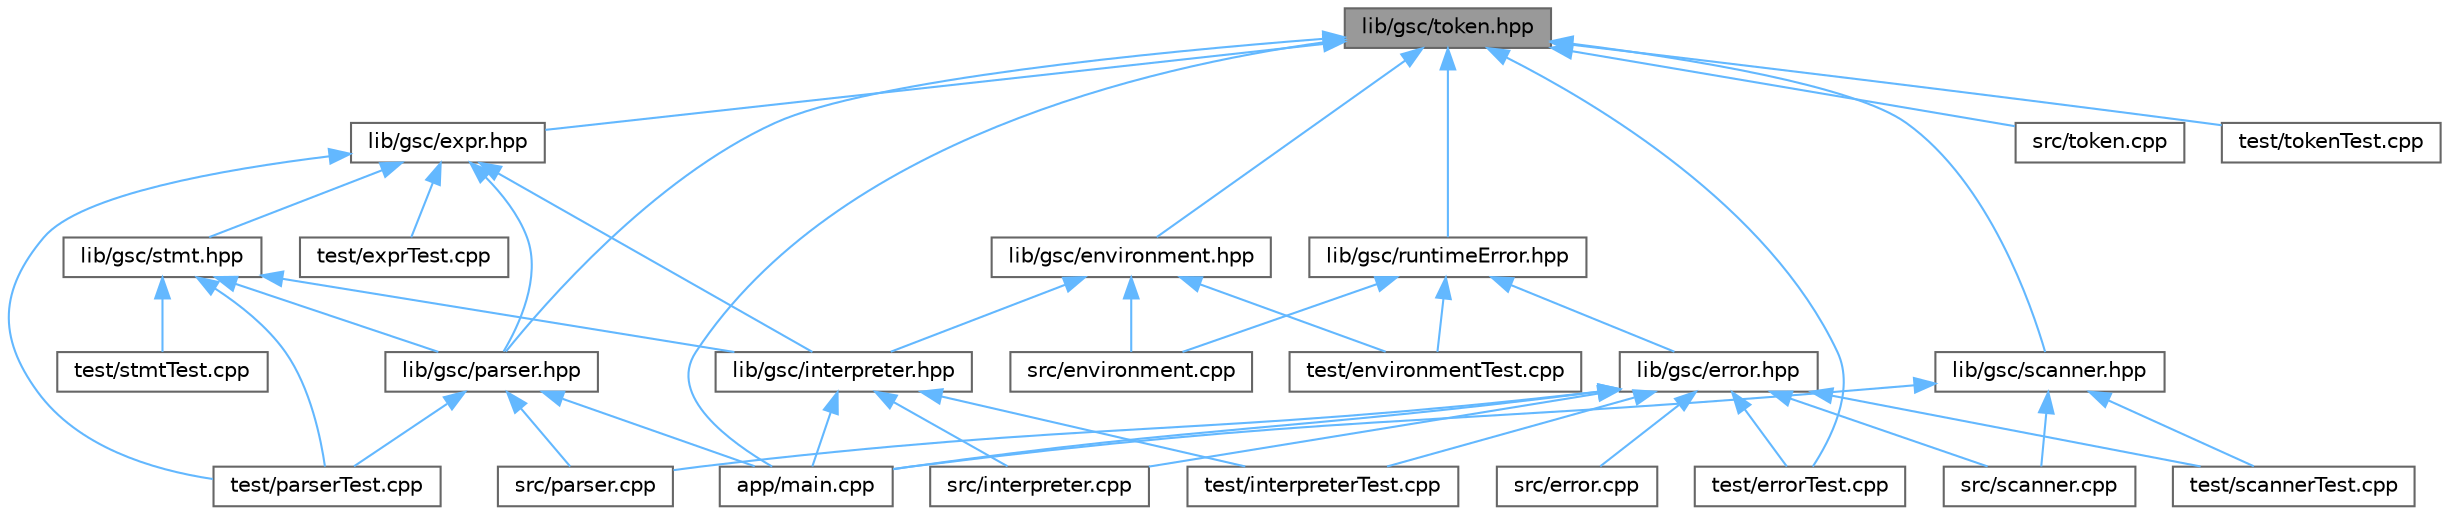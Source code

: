 digraph "lib/gsc/token.hpp"
{
 // LATEX_PDF_SIZE
  bgcolor="transparent";
  edge [fontname=Helvetica,fontsize=10,labelfontname=Helvetica,labelfontsize=10];
  node [fontname=Helvetica,fontsize=10,shape=box,height=0.2,width=0.4];
  Node1 [id="Node000001",label="lib/gsc/token.hpp",height=0.2,width=0.4,color="gray40", fillcolor="grey60", style="filled", fontcolor="black",tooltip=" "];
  Node1 -> Node2 [id="edge1_Node000001_Node000002",dir="back",color="steelblue1",style="solid",tooltip=" "];
  Node2 [id="Node000002",label="app/main.cpp",height=0.2,width=0.4,color="grey40", fillcolor="white", style="filled",URL="$main_8cpp.html",tooltip=" "];
  Node1 -> Node3 [id="edge2_Node000001_Node000003",dir="back",color="steelblue1",style="solid",tooltip=" "];
  Node3 [id="Node000003",label="lib/gsc/environment.hpp",height=0.2,width=0.4,color="grey40", fillcolor="white", style="filled",URL="$environment_8hpp.html",tooltip=" "];
  Node3 -> Node4 [id="edge3_Node000003_Node000004",dir="back",color="steelblue1",style="solid",tooltip=" "];
  Node4 [id="Node000004",label="lib/gsc/interpreter.hpp",height=0.2,width=0.4,color="grey40", fillcolor="white", style="filled",URL="$interpreter_8hpp.html",tooltip=" "];
  Node4 -> Node2 [id="edge4_Node000004_Node000002",dir="back",color="steelblue1",style="solid",tooltip=" "];
  Node4 -> Node5 [id="edge5_Node000004_Node000005",dir="back",color="steelblue1",style="solid",tooltip=" "];
  Node5 [id="Node000005",label="src/interpreter.cpp",height=0.2,width=0.4,color="grey40", fillcolor="white", style="filled",URL="$interpreter_8cpp.html",tooltip=" "];
  Node4 -> Node6 [id="edge6_Node000004_Node000006",dir="back",color="steelblue1",style="solid",tooltip=" "];
  Node6 [id="Node000006",label="test/interpreterTest.cpp",height=0.2,width=0.4,color="grey40", fillcolor="white", style="filled",URL="$interpreterTest_8cpp.html",tooltip=" "];
  Node3 -> Node7 [id="edge7_Node000003_Node000007",dir="back",color="steelblue1",style="solid",tooltip=" "];
  Node7 [id="Node000007",label="src/environment.cpp",height=0.2,width=0.4,color="grey40", fillcolor="white", style="filled",URL="$environment_8cpp.html",tooltip=" "];
  Node3 -> Node8 [id="edge8_Node000003_Node000008",dir="back",color="steelblue1",style="solid",tooltip=" "];
  Node8 [id="Node000008",label="test/environmentTest.cpp",height=0.2,width=0.4,color="grey40", fillcolor="white", style="filled",URL="$environmentTest_8cpp.html",tooltip=" "];
  Node1 -> Node9 [id="edge9_Node000001_Node000009",dir="back",color="steelblue1",style="solid",tooltip=" "];
  Node9 [id="Node000009",label="lib/gsc/expr.hpp",height=0.2,width=0.4,color="grey40", fillcolor="white", style="filled",URL="$expr_8hpp.html",tooltip=" "];
  Node9 -> Node4 [id="edge10_Node000009_Node000004",dir="back",color="steelblue1",style="solid",tooltip=" "];
  Node9 -> Node10 [id="edge11_Node000009_Node000010",dir="back",color="steelblue1",style="solid",tooltip=" "];
  Node10 [id="Node000010",label="lib/gsc/parser.hpp",height=0.2,width=0.4,color="grey40", fillcolor="white", style="filled",URL="$parser_8hpp.html",tooltip=" "];
  Node10 -> Node2 [id="edge12_Node000010_Node000002",dir="back",color="steelblue1",style="solid",tooltip=" "];
  Node10 -> Node11 [id="edge13_Node000010_Node000011",dir="back",color="steelblue1",style="solid",tooltip=" "];
  Node11 [id="Node000011",label="src/parser.cpp",height=0.2,width=0.4,color="grey40", fillcolor="white", style="filled",URL="$parser_8cpp.html",tooltip=" "];
  Node10 -> Node12 [id="edge14_Node000010_Node000012",dir="back",color="steelblue1",style="solid",tooltip=" "];
  Node12 [id="Node000012",label="test/parserTest.cpp",height=0.2,width=0.4,color="grey40", fillcolor="white", style="filled",URL="$parserTest_8cpp.html",tooltip=" "];
  Node9 -> Node13 [id="edge15_Node000009_Node000013",dir="back",color="steelblue1",style="solid",tooltip=" "];
  Node13 [id="Node000013",label="lib/gsc/stmt.hpp",height=0.2,width=0.4,color="grey40", fillcolor="white", style="filled",URL="$stmt_8hpp.html",tooltip=" "];
  Node13 -> Node4 [id="edge16_Node000013_Node000004",dir="back",color="steelblue1",style="solid",tooltip=" "];
  Node13 -> Node10 [id="edge17_Node000013_Node000010",dir="back",color="steelblue1",style="solid",tooltip=" "];
  Node13 -> Node12 [id="edge18_Node000013_Node000012",dir="back",color="steelblue1",style="solid",tooltip=" "];
  Node13 -> Node14 [id="edge19_Node000013_Node000014",dir="back",color="steelblue1",style="solid",tooltip=" "];
  Node14 [id="Node000014",label="test/stmtTest.cpp",height=0.2,width=0.4,color="grey40", fillcolor="white", style="filled",URL="$stmtTest_8cpp.html",tooltip=" "];
  Node9 -> Node15 [id="edge20_Node000009_Node000015",dir="back",color="steelblue1",style="solid",tooltip=" "];
  Node15 [id="Node000015",label="test/exprTest.cpp",height=0.2,width=0.4,color="grey40", fillcolor="white", style="filled",URL="$exprTest_8cpp.html",tooltip=" "];
  Node9 -> Node12 [id="edge21_Node000009_Node000012",dir="back",color="steelblue1",style="solid",tooltip=" "];
  Node1 -> Node10 [id="edge22_Node000001_Node000010",dir="back",color="steelblue1",style="solid",tooltip=" "];
  Node1 -> Node16 [id="edge23_Node000001_Node000016",dir="back",color="steelblue1",style="solid",tooltip=" "];
  Node16 [id="Node000016",label="lib/gsc/runtimeError.hpp",height=0.2,width=0.4,color="grey40", fillcolor="white", style="filled",URL="$runtimeError_8hpp.html",tooltip=" "];
  Node16 -> Node17 [id="edge24_Node000016_Node000017",dir="back",color="steelblue1",style="solid",tooltip=" "];
  Node17 [id="Node000017",label="lib/gsc/error.hpp",height=0.2,width=0.4,color="grey40", fillcolor="white", style="filled",URL="$error_8hpp.html",tooltip=" "];
  Node17 -> Node2 [id="edge25_Node000017_Node000002",dir="back",color="steelblue1",style="solid",tooltip=" "];
  Node17 -> Node18 [id="edge26_Node000017_Node000018",dir="back",color="steelblue1",style="solid",tooltip=" "];
  Node18 [id="Node000018",label="src/error.cpp",height=0.2,width=0.4,color="grey40", fillcolor="white", style="filled",URL="$error_8cpp.html",tooltip=" "];
  Node17 -> Node5 [id="edge27_Node000017_Node000005",dir="back",color="steelblue1",style="solid",tooltip=" "];
  Node17 -> Node11 [id="edge28_Node000017_Node000011",dir="back",color="steelblue1",style="solid",tooltip=" "];
  Node17 -> Node19 [id="edge29_Node000017_Node000019",dir="back",color="steelblue1",style="solid",tooltip=" "];
  Node19 [id="Node000019",label="src/scanner.cpp",height=0.2,width=0.4,color="grey40", fillcolor="white", style="filled",URL="$scanner_8cpp.html",tooltip=" "];
  Node17 -> Node20 [id="edge30_Node000017_Node000020",dir="back",color="steelblue1",style="solid",tooltip=" "];
  Node20 [id="Node000020",label="test/errorTest.cpp",height=0.2,width=0.4,color="grey40", fillcolor="white", style="filled",URL="$errorTest_8cpp.html",tooltip=" "];
  Node17 -> Node6 [id="edge31_Node000017_Node000006",dir="back",color="steelblue1",style="solid",tooltip=" "];
  Node17 -> Node21 [id="edge32_Node000017_Node000021",dir="back",color="steelblue1",style="solid",tooltip=" "];
  Node21 [id="Node000021",label="test/scannerTest.cpp",height=0.2,width=0.4,color="grey40", fillcolor="white", style="filled",URL="$scannerTest_8cpp.html",tooltip=" "];
  Node16 -> Node7 [id="edge33_Node000016_Node000007",dir="back",color="steelblue1",style="solid",tooltip=" "];
  Node16 -> Node8 [id="edge34_Node000016_Node000008",dir="back",color="steelblue1",style="solid",tooltip=" "];
  Node1 -> Node22 [id="edge35_Node000001_Node000022",dir="back",color="steelblue1",style="solid",tooltip=" "];
  Node22 [id="Node000022",label="lib/gsc/scanner.hpp",height=0.2,width=0.4,color="grey40", fillcolor="white", style="filled",URL="$scanner_8hpp.html",tooltip=" "];
  Node22 -> Node2 [id="edge36_Node000022_Node000002",dir="back",color="steelblue1",style="solid",tooltip=" "];
  Node22 -> Node19 [id="edge37_Node000022_Node000019",dir="back",color="steelblue1",style="solid",tooltip=" "];
  Node22 -> Node21 [id="edge38_Node000022_Node000021",dir="back",color="steelblue1",style="solid",tooltip=" "];
  Node1 -> Node23 [id="edge39_Node000001_Node000023",dir="back",color="steelblue1",style="solid",tooltip=" "];
  Node23 [id="Node000023",label="src/token.cpp",height=0.2,width=0.4,color="grey40", fillcolor="white", style="filled",URL="$token_8cpp.html",tooltip=" "];
  Node1 -> Node20 [id="edge40_Node000001_Node000020",dir="back",color="steelblue1",style="solid",tooltip=" "];
  Node1 -> Node24 [id="edge41_Node000001_Node000024",dir="back",color="steelblue1",style="solid",tooltip=" "];
  Node24 [id="Node000024",label="test/tokenTest.cpp",height=0.2,width=0.4,color="grey40", fillcolor="white", style="filled",URL="$tokenTest_8cpp.html",tooltip=" "];
}
